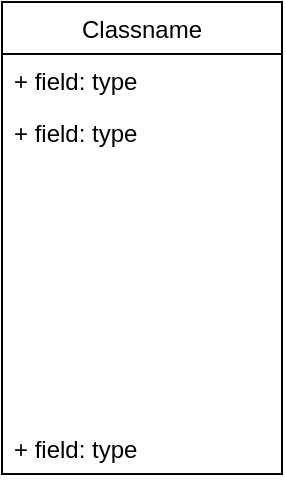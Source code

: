 <mxfile version="13.8.6" type="github"><diagram id="fCTBVm6Kl-wutyV8aYx0" name="Page-1"><mxGraphModel dx="1422" dy="710" grid="1" gridSize="10" guides="1" tooltips="1" connect="1" arrows="1" fold="1" page="1" pageScale="1" pageWidth="827" pageHeight="1169" math="0" shadow="0"><root><mxCell id="0"/><mxCell id="1" parent="0"/><mxCell id="0yyfyWazuwW0y8Y6t-w_-1" value="Classname" style="swimlane;fontStyle=0;childLayout=stackLayout;horizontal=1;startSize=26;fillColor=none;horizontalStack=0;resizeParent=1;resizeParentMax=0;resizeLast=0;collapsible=1;marginBottom=0;" vertex="1" parent="1"><mxGeometry x="240" y="300" width="140" height="236" as="geometry"/></mxCell><mxCell id="0yyfyWazuwW0y8Y6t-w_-2" value="+ field: type" style="text;strokeColor=none;fillColor=none;align=left;verticalAlign=top;spacingLeft=4;spacingRight=4;overflow=hidden;rotatable=0;points=[[0,0.5],[1,0.5]];portConstraint=eastwest;" vertex="1" parent="0yyfyWazuwW0y8Y6t-w_-1"><mxGeometry y="26" width="140" height="26" as="geometry"/></mxCell><mxCell id="0yyfyWazuwW0y8Y6t-w_-3" value="+ field: type" style="text;strokeColor=none;fillColor=none;align=left;verticalAlign=top;spacingLeft=4;spacingRight=4;overflow=hidden;rotatable=0;points=[[0,0.5],[1,0.5]];portConstraint=eastwest;" vertex="1" parent="0yyfyWazuwW0y8Y6t-w_-1"><mxGeometry y="52" width="140" height="158" as="geometry"/></mxCell><mxCell id="0yyfyWazuwW0y8Y6t-w_-4" value="+ field: type" style="text;strokeColor=none;fillColor=none;align=left;verticalAlign=top;spacingLeft=4;spacingRight=4;overflow=hidden;rotatable=0;points=[[0,0.5],[1,0.5]];portConstraint=eastwest;" vertex="1" parent="0yyfyWazuwW0y8Y6t-w_-1"><mxGeometry y="210" width="140" height="26" as="geometry"/></mxCell></root></mxGraphModel></diagram></mxfile>